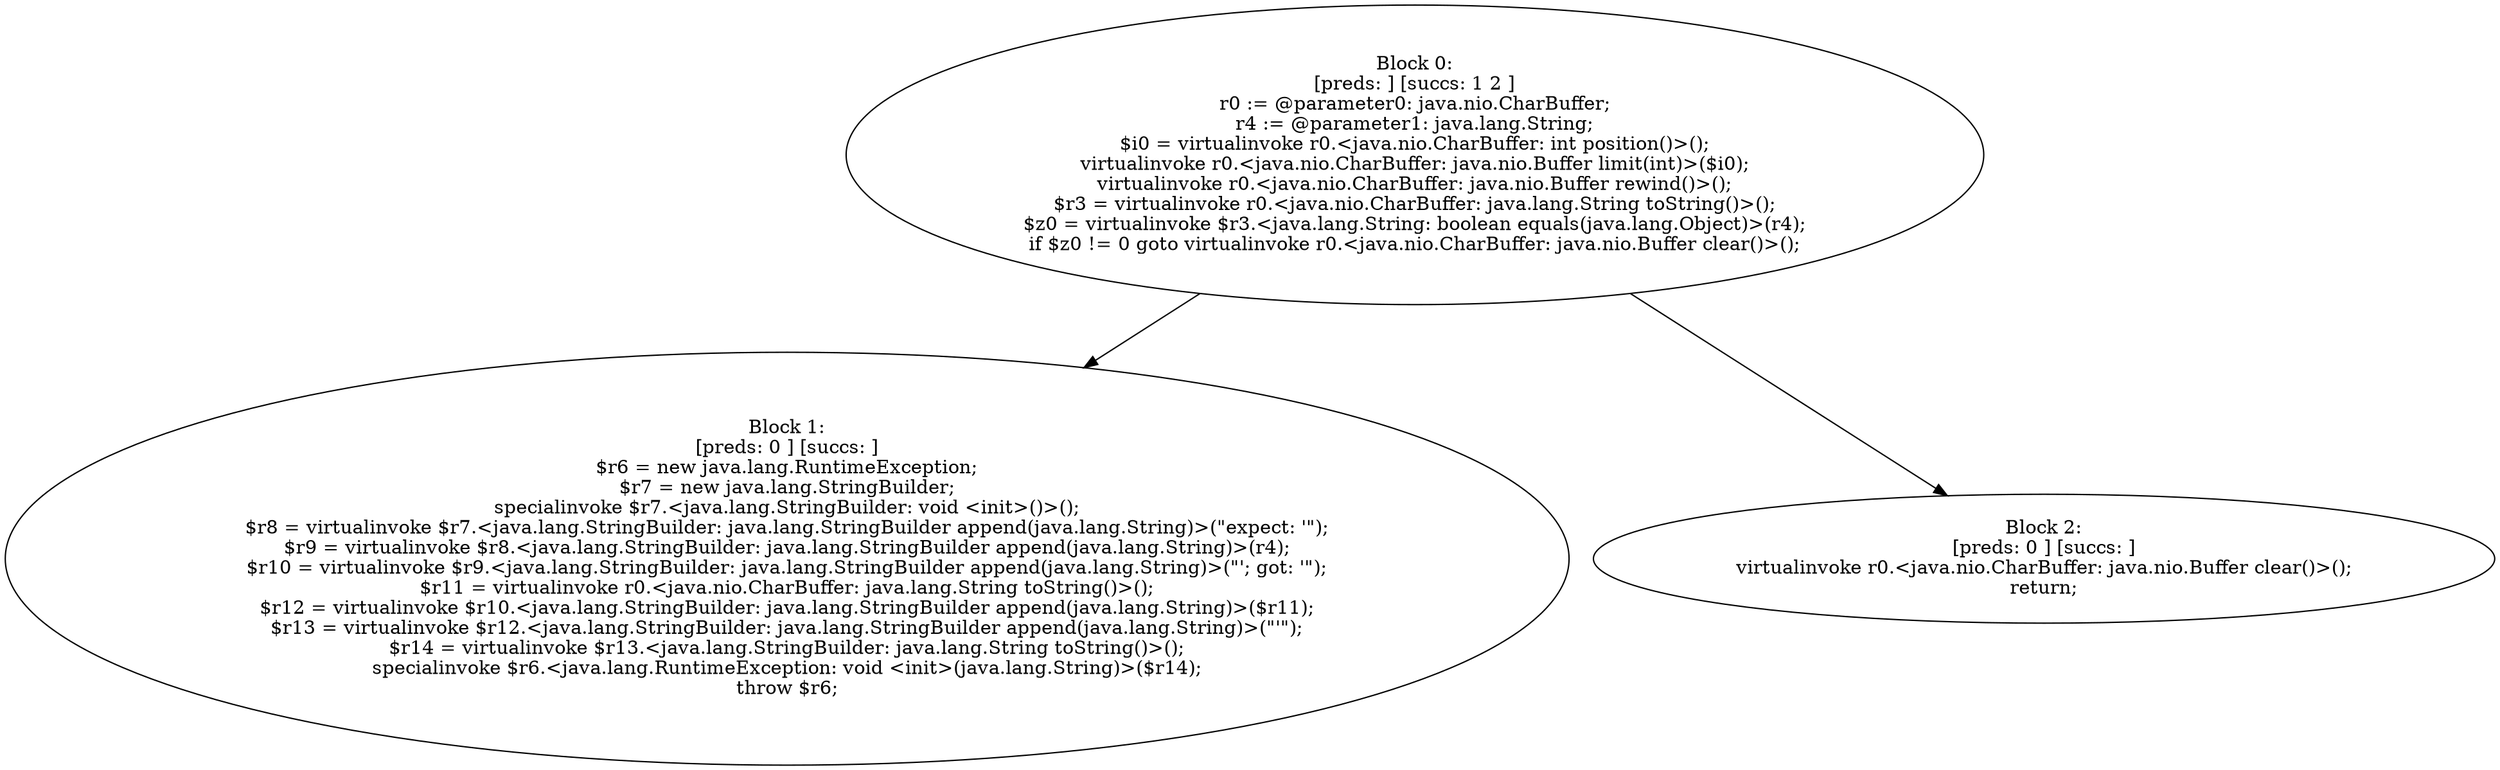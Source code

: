 digraph "unitGraph" {
    "Block 0:
[preds: ] [succs: 1 2 ]
r0 := @parameter0: java.nio.CharBuffer;
r4 := @parameter1: java.lang.String;
$i0 = virtualinvoke r0.<java.nio.CharBuffer: int position()>();
virtualinvoke r0.<java.nio.CharBuffer: java.nio.Buffer limit(int)>($i0);
virtualinvoke r0.<java.nio.CharBuffer: java.nio.Buffer rewind()>();
$r3 = virtualinvoke r0.<java.nio.CharBuffer: java.lang.String toString()>();
$z0 = virtualinvoke $r3.<java.lang.String: boolean equals(java.lang.Object)>(r4);
if $z0 != 0 goto virtualinvoke r0.<java.nio.CharBuffer: java.nio.Buffer clear()>();
"
    "Block 1:
[preds: 0 ] [succs: ]
$r6 = new java.lang.RuntimeException;
$r7 = new java.lang.StringBuilder;
specialinvoke $r7.<java.lang.StringBuilder: void <init>()>();
$r8 = virtualinvoke $r7.<java.lang.StringBuilder: java.lang.StringBuilder append(java.lang.String)>(\"expect: \'\");
$r9 = virtualinvoke $r8.<java.lang.StringBuilder: java.lang.StringBuilder append(java.lang.String)>(r4);
$r10 = virtualinvoke $r9.<java.lang.StringBuilder: java.lang.StringBuilder append(java.lang.String)>(\"\'; got: \'\");
$r11 = virtualinvoke r0.<java.nio.CharBuffer: java.lang.String toString()>();
$r12 = virtualinvoke $r10.<java.lang.StringBuilder: java.lang.StringBuilder append(java.lang.String)>($r11);
$r13 = virtualinvoke $r12.<java.lang.StringBuilder: java.lang.StringBuilder append(java.lang.String)>(\"\'\");
$r14 = virtualinvoke $r13.<java.lang.StringBuilder: java.lang.String toString()>();
specialinvoke $r6.<java.lang.RuntimeException: void <init>(java.lang.String)>($r14);
throw $r6;
"
    "Block 2:
[preds: 0 ] [succs: ]
virtualinvoke r0.<java.nio.CharBuffer: java.nio.Buffer clear()>();
return;
"
    "Block 0:
[preds: ] [succs: 1 2 ]
r0 := @parameter0: java.nio.CharBuffer;
r4 := @parameter1: java.lang.String;
$i0 = virtualinvoke r0.<java.nio.CharBuffer: int position()>();
virtualinvoke r0.<java.nio.CharBuffer: java.nio.Buffer limit(int)>($i0);
virtualinvoke r0.<java.nio.CharBuffer: java.nio.Buffer rewind()>();
$r3 = virtualinvoke r0.<java.nio.CharBuffer: java.lang.String toString()>();
$z0 = virtualinvoke $r3.<java.lang.String: boolean equals(java.lang.Object)>(r4);
if $z0 != 0 goto virtualinvoke r0.<java.nio.CharBuffer: java.nio.Buffer clear()>();
"->"Block 1:
[preds: 0 ] [succs: ]
$r6 = new java.lang.RuntimeException;
$r7 = new java.lang.StringBuilder;
specialinvoke $r7.<java.lang.StringBuilder: void <init>()>();
$r8 = virtualinvoke $r7.<java.lang.StringBuilder: java.lang.StringBuilder append(java.lang.String)>(\"expect: \'\");
$r9 = virtualinvoke $r8.<java.lang.StringBuilder: java.lang.StringBuilder append(java.lang.String)>(r4);
$r10 = virtualinvoke $r9.<java.lang.StringBuilder: java.lang.StringBuilder append(java.lang.String)>(\"\'; got: \'\");
$r11 = virtualinvoke r0.<java.nio.CharBuffer: java.lang.String toString()>();
$r12 = virtualinvoke $r10.<java.lang.StringBuilder: java.lang.StringBuilder append(java.lang.String)>($r11);
$r13 = virtualinvoke $r12.<java.lang.StringBuilder: java.lang.StringBuilder append(java.lang.String)>(\"\'\");
$r14 = virtualinvoke $r13.<java.lang.StringBuilder: java.lang.String toString()>();
specialinvoke $r6.<java.lang.RuntimeException: void <init>(java.lang.String)>($r14);
throw $r6;
";
    "Block 0:
[preds: ] [succs: 1 2 ]
r0 := @parameter0: java.nio.CharBuffer;
r4 := @parameter1: java.lang.String;
$i0 = virtualinvoke r0.<java.nio.CharBuffer: int position()>();
virtualinvoke r0.<java.nio.CharBuffer: java.nio.Buffer limit(int)>($i0);
virtualinvoke r0.<java.nio.CharBuffer: java.nio.Buffer rewind()>();
$r3 = virtualinvoke r0.<java.nio.CharBuffer: java.lang.String toString()>();
$z0 = virtualinvoke $r3.<java.lang.String: boolean equals(java.lang.Object)>(r4);
if $z0 != 0 goto virtualinvoke r0.<java.nio.CharBuffer: java.nio.Buffer clear()>();
"->"Block 2:
[preds: 0 ] [succs: ]
virtualinvoke r0.<java.nio.CharBuffer: java.nio.Buffer clear()>();
return;
";
}
